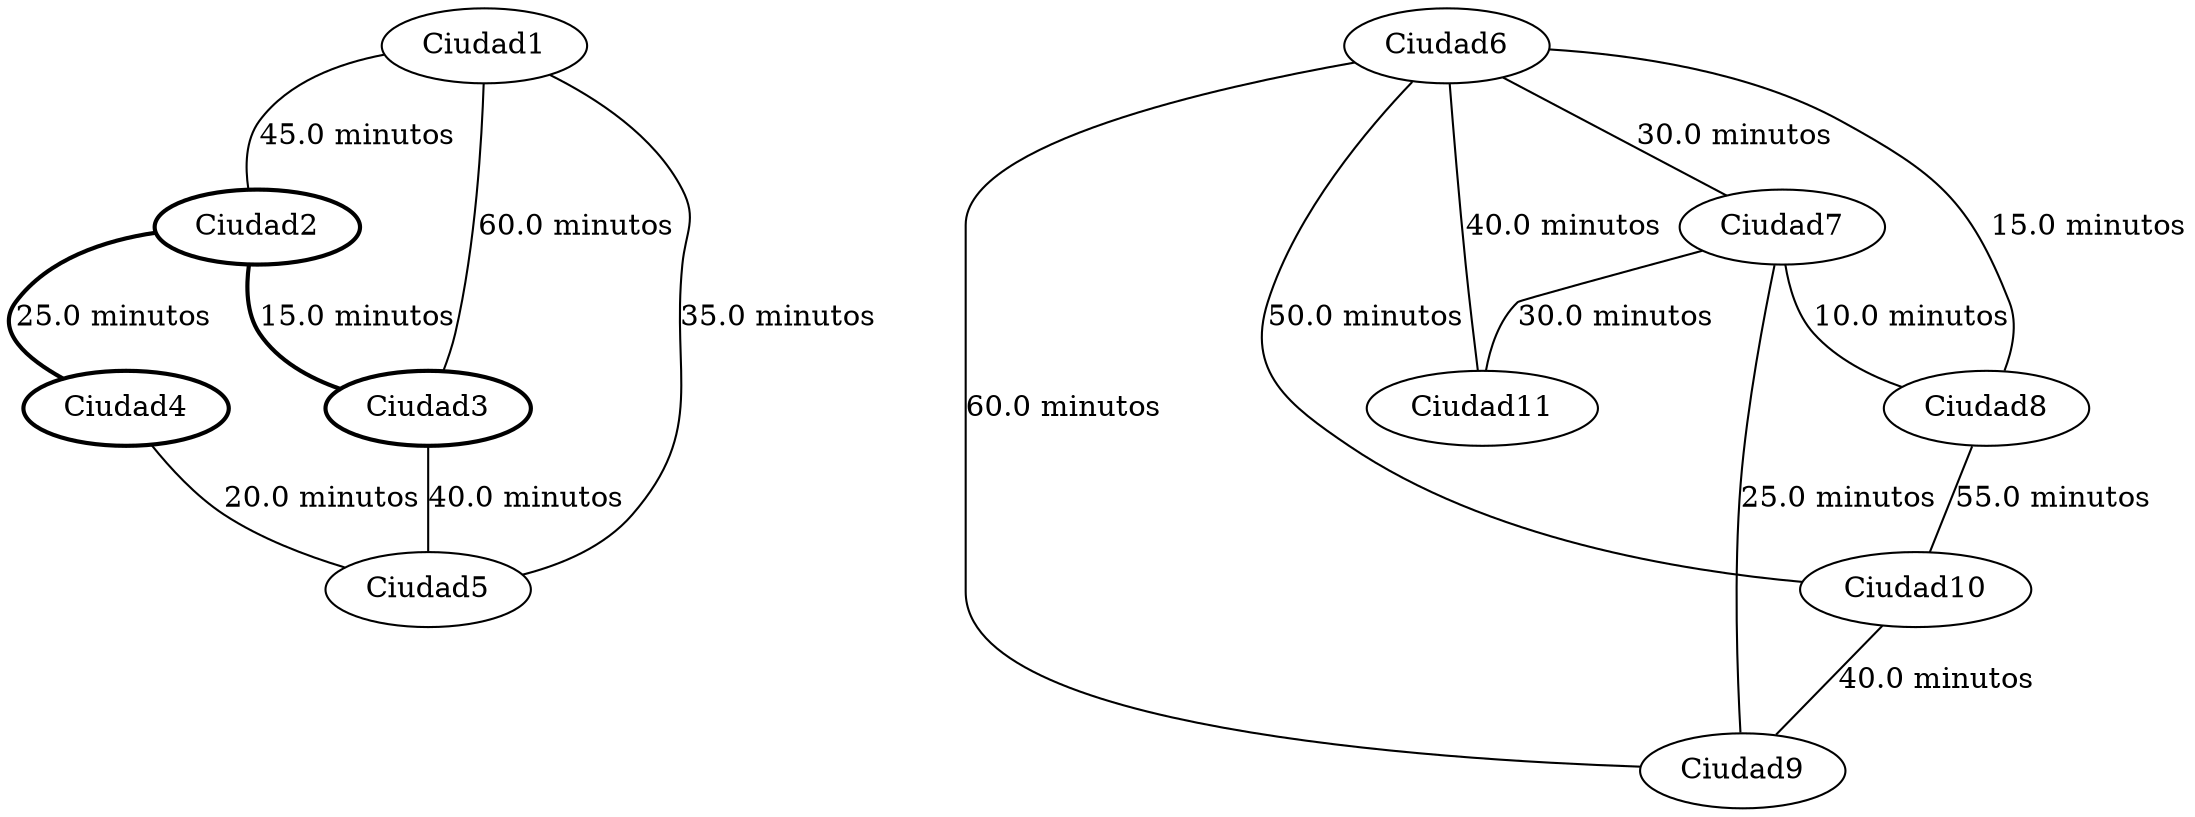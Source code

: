 strict graph G {
  1 [ style="solid" label="Ciudad1" ];
  2 [ style="bold" label="Ciudad2" ];
  3 [ style="bold" label="Ciudad3" ];
  4 [ style="bold" label="Ciudad4" ];
  5 [ style="solid" label="Ciudad5" ];
  6 [ style="solid" label="Ciudad6" ];
  7 [ style="solid" label="Ciudad7" ];
  8 [ style="solid" label="Ciudad8" ];
  9 [ style="solid" label="Ciudad9" ];
  10 [ style="solid" label="Ciudad10" ];
  11 [ style="solid" label="Ciudad11" ];
  1 -- 2 [ style="solid" label="45.0 minutos" ];
  2 -- 3 [ style="bold" label="15.0 minutos" ];
  3 -- 5 [ style="solid" label="40.0 minutos" ];
  2 -- 4 [ style="bold" label="25.0 minutos" ];
  4 -- 5 [ style="solid" label="20.0 minutos" ];
  1 -- 3 [ style="solid" label="60.0 minutos" ];
  5 -- 1 [ style="solid" label="35.0 minutos" ];
  6 -- 8 [ style="solid" label="15.0 minutos" ];
  9 -- 6 [ style="solid" label="60.0 minutos" ];
  8 -- 10 [ style="solid" label="55.0 minutos" ];
  10 -- 9 [ style="solid" label="40.0 minutos" ];
  6 -- 10 [ style="solid" label="50.0 minutos" ];
  6 -- 7 [ style="solid" label="30.0 minutos" ];
  7 -- 9 [ style="solid" label="25.0 minutos" ];
  7 -- 11 [ style="solid" label="30.0 minutos" ];
  11 -- 6 [ style="solid" label="40.0 minutos" ];
  7 -- 8 [ style="solid" label="10.0 minutos" ];
}
